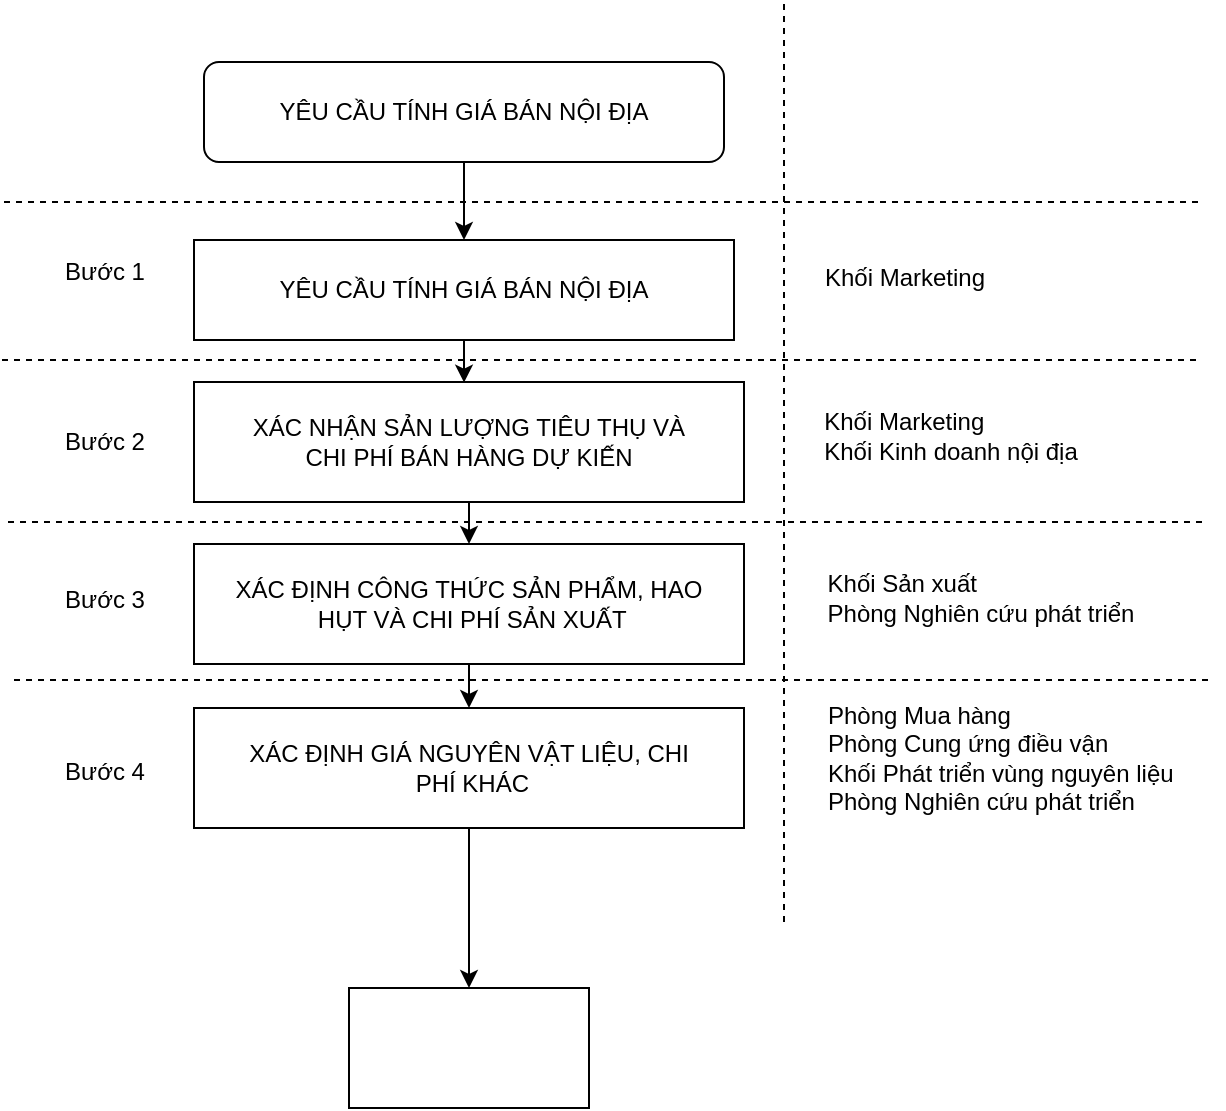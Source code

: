 <mxfile version="21.6.5" type="github">
  <diagram name="Page-1" id="uvOndeWruvvvZR6Uw-0f">
    <mxGraphModel dx="466" dy="483" grid="1" gridSize="10" guides="1" tooltips="1" connect="1" arrows="1" fold="1" page="1" pageScale="1" pageWidth="850" pageHeight="1100" math="0" shadow="0">
      <root>
        <mxCell id="0" />
        <mxCell id="1" parent="0" />
        <mxCell id="GvguotKBurzhwI0lxC1s-3" style="rounded=0;orthogonalLoop=1;jettySize=auto;html=1;entryX=0.5;entryY=0;entryDx=0;entryDy=0;" edge="1" parent="1" source="GvguotKBurzhwI0lxC1s-1" target="GvguotKBurzhwI0lxC1s-2">
          <mxGeometry relative="1" as="geometry" />
        </mxCell>
        <mxCell id="GvguotKBurzhwI0lxC1s-1" value="YÊU CẦU TÍNH GIÁ BÁN NỘI ĐỊA" style="rounded=1;whiteSpace=wrap;html=1;" vertex="1" parent="1">
          <mxGeometry x="310" y="70" width="260" height="50" as="geometry" />
        </mxCell>
        <mxCell id="GvguotKBurzhwI0lxC1s-9" style="edgeStyle=orthogonalEdgeStyle;rounded=0;orthogonalLoop=1;jettySize=auto;html=1;entryX=0.491;entryY=0.005;entryDx=0;entryDy=0;entryPerimeter=0;" edge="1" parent="1" source="GvguotKBurzhwI0lxC1s-2" target="GvguotKBurzhwI0lxC1s-8">
          <mxGeometry relative="1" as="geometry" />
        </mxCell>
        <mxCell id="GvguotKBurzhwI0lxC1s-2" value="YÊU CẦU TÍNH GIÁ BÁN NỘI ĐỊA" style="rounded=0;whiteSpace=wrap;html=1;" vertex="1" parent="1">
          <mxGeometry x="305" y="159" width="270" height="50" as="geometry" />
        </mxCell>
        <mxCell id="GvguotKBurzhwI0lxC1s-7" value="Bước 1" style="text;html=1;align=center;verticalAlign=middle;resizable=0;points=[];autosize=1;strokeColor=none;fillColor=none;" vertex="1" parent="1">
          <mxGeometry x="230" y="160" width="60" height="30" as="geometry" />
        </mxCell>
        <mxCell id="GvguotKBurzhwI0lxC1s-18" value="" style="edgeStyle=orthogonalEdgeStyle;rounded=0;orthogonalLoop=1;jettySize=auto;html=1;" edge="1" parent="1" source="GvguotKBurzhwI0lxC1s-8" target="GvguotKBurzhwI0lxC1s-17">
          <mxGeometry relative="1" as="geometry" />
        </mxCell>
        <mxCell id="GvguotKBurzhwI0lxC1s-8" value="XÁC NHẬN SẢN LƯỢNG TIÊU THỤ VÀ &lt;br&gt;CHI PHÍ BÁN HÀNG DỰ KIẾN" style="rounded=0;whiteSpace=wrap;html=1;" vertex="1" parent="1">
          <mxGeometry x="305" y="230" width="275" height="60" as="geometry" />
        </mxCell>
        <mxCell id="GvguotKBurzhwI0lxC1s-10" value="Bước 2" style="text;html=1;align=center;verticalAlign=middle;resizable=0;points=[];autosize=1;strokeColor=none;fillColor=none;" vertex="1" parent="1">
          <mxGeometry x="230" y="245" width="60" height="30" as="geometry" />
        </mxCell>
        <mxCell id="GvguotKBurzhwI0lxC1s-11" value="Khối Marketing" style="text;html=1;align=center;verticalAlign=middle;resizable=0;points=[];autosize=1;strokeColor=none;fillColor=none;" vertex="1" parent="1">
          <mxGeometry x="610" y="163" width="100" height="30" as="geometry" />
        </mxCell>
        <mxCell id="GvguotKBurzhwI0lxC1s-12" value="&lt;div style=&quot;text-align: left;&quot;&gt;&lt;span style=&quot;background-color: initial;&quot;&gt;Khối Marketing&amp;nbsp;&lt;/span&gt;&lt;/div&gt;Khối Kinh doanh nội địa" style="text;html=1;align=center;verticalAlign=middle;resizable=0;points=[];autosize=1;strokeColor=none;fillColor=none;" vertex="1" parent="1">
          <mxGeometry x="608" y="237" width="150" height="40" as="geometry" />
        </mxCell>
        <mxCell id="GvguotKBurzhwI0lxC1s-13" value="" style="endArrow=none;dashed=1;html=1;rounded=0;" edge="1" parent="1">
          <mxGeometry width="50" height="50" relative="1" as="geometry">
            <mxPoint x="600" y="500" as="sourcePoint" />
            <mxPoint x="600" y="40" as="targetPoint" />
          </mxGeometry>
        </mxCell>
        <mxCell id="GvguotKBurzhwI0lxC1s-14" value="" style="endArrow=none;dashed=1;html=1;rounded=0;" edge="1" parent="1">
          <mxGeometry width="50" height="50" relative="1" as="geometry">
            <mxPoint x="210" y="140" as="sourcePoint" />
            <mxPoint x="810" y="140" as="targetPoint" />
          </mxGeometry>
        </mxCell>
        <mxCell id="GvguotKBurzhwI0lxC1s-16" value="" style="endArrow=none;dashed=1;html=1;rounded=0;" edge="1" parent="1">
          <mxGeometry width="50" height="50" relative="1" as="geometry">
            <mxPoint x="209" y="219" as="sourcePoint" />
            <mxPoint x="809" y="219" as="targetPoint" />
          </mxGeometry>
        </mxCell>
        <mxCell id="GvguotKBurzhwI0lxC1s-24" value="" style="edgeStyle=orthogonalEdgeStyle;rounded=0;orthogonalLoop=1;jettySize=auto;html=1;" edge="1" parent="1" source="GvguotKBurzhwI0lxC1s-17" target="GvguotKBurzhwI0lxC1s-23">
          <mxGeometry relative="1" as="geometry" />
        </mxCell>
        <mxCell id="GvguotKBurzhwI0lxC1s-17" value="XÁC ĐỊNH CÔNG THỨC SẢN PHẨM, HAO&lt;br&gt;&amp;nbsp;HỤT VÀ CHI PHÍ SẢN XUẤT" style="whiteSpace=wrap;html=1;rounded=0;" vertex="1" parent="1">
          <mxGeometry x="305" y="311" width="275" height="60" as="geometry" />
        </mxCell>
        <mxCell id="GvguotKBurzhwI0lxC1s-19" value="Bước 3" style="text;html=1;align=center;verticalAlign=middle;resizable=0;points=[];autosize=1;strokeColor=none;fillColor=none;" vertex="1" parent="1">
          <mxGeometry x="230" y="324" width="60" height="30" as="geometry" />
        </mxCell>
        <mxCell id="GvguotKBurzhwI0lxC1s-20" value="&lt;div style=&quot;text-align: left;&quot;&gt;&lt;span style=&quot;background-color: initial;&quot;&gt;Khối Sản xuất&amp;nbsp;&lt;/span&gt;&lt;/div&gt;Phòng Nghiên cứu phát triển" style="text;html=1;align=center;verticalAlign=middle;resizable=0;points=[];autosize=1;strokeColor=none;fillColor=none;" vertex="1" parent="1">
          <mxGeometry x="608" y="318" width="180" height="40" as="geometry" />
        </mxCell>
        <mxCell id="GvguotKBurzhwI0lxC1s-22" value="" style="endArrow=none;dashed=1;html=1;rounded=0;" edge="1" parent="1">
          <mxGeometry width="50" height="50" relative="1" as="geometry">
            <mxPoint x="212" y="300" as="sourcePoint" />
            <mxPoint x="812" y="300" as="targetPoint" />
          </mxGeometry>
        </mxCell>
        <mxCell id="GvguotKBurzhwI0lxC1s-29" value="" style="edgeStyle=orthogonalEdgeStyle;rounded=0;orthogonalLoop=1;jettySize=auto;html=1;" edge="1" parent="1" source="GvguotKBurzhwI0lxC1s-23" target="GvguotKBurzhwI0lxC1s-28">
          <mxGeometry relative="1" as="geometry" />
        </mxCell>
        <mxCell id="GvguotKBurzhwI0lxC1s-23" value="XÁC ĐỊNH GIÁ NGUYÊN VẬT LIỆU, CHI&lt;br&gt;&amp;nbsp;PHÍ KHÁC" style="whiteSpace=wrap;html=1;rounded=0;" vertex="1" parent="1">
          <mxGeometry x="305" y="393" width="275" height="60" as="geometry" />
        </mxCell>
        <mxCell id="GvguotKBurzhwI0lxC1s-25" value="Bước 4" style="text;html=1;align=center;verticalAlign=middle;resizable=0;points=[];autosize=1;strokeColor=none;fillColor=none;" vertex="1" parent="1">
          <mxGeometry x="230" y="410" width="60" height="30" as="geometry" />
        </mxCell>
        <mxCell id="GvguotKBurzhwI0lxC1s-26" value="Phòng Mua hàng&lt;br&gt;Phòng Cung ứng điều vận&lt;br&gt;Khối Phát triển vùng nguyên liệu&lt;br&gt;&lt;div style=&quot;&quot;&gt;&lt;span style=&quot;background-color: initial;&quot;&gt;Phòng Nghiên cứu phát triển&lt;/span&gt;&lt;/div&gt;" style="text;html=1;align=left;verticalAlign=middle;resizable=0;points=[];autosize=1;strokeColor=none;fillColor=none;" vertex="1" parent="1">
          <mxGeometry x="620" y="383" width="200" height="70" as="geometry" />
        </mxCell>
        <mxCell id="GvguotKBurzhwI0lxC1s-27" value="" style="endArrow=none;dashed=1;html=1;rounded=0;" edge="1" parent="1">
          <mxGeometry width="50" height="50" relative="1" as="geometry">
            <mxPoint x="215" y="379" as="sourcePoint" />
            <mxPoint x="815" y="379" as="targetPoint" />
          </mxGeometry>
        </mxCell>
        <mxCell id="GvguotKBurzhwI0lxC1s-28" value="" style="whiteSpace=wrap;html=1;rounded=0;" vertex="1" parent="1">
          <mxGeometry x="382.5" y="533" width="120" height="60" as="geometry" />
        </mxCell>
      </root>
    </mxGraphModel>
  </diagram>
</mxfile>
